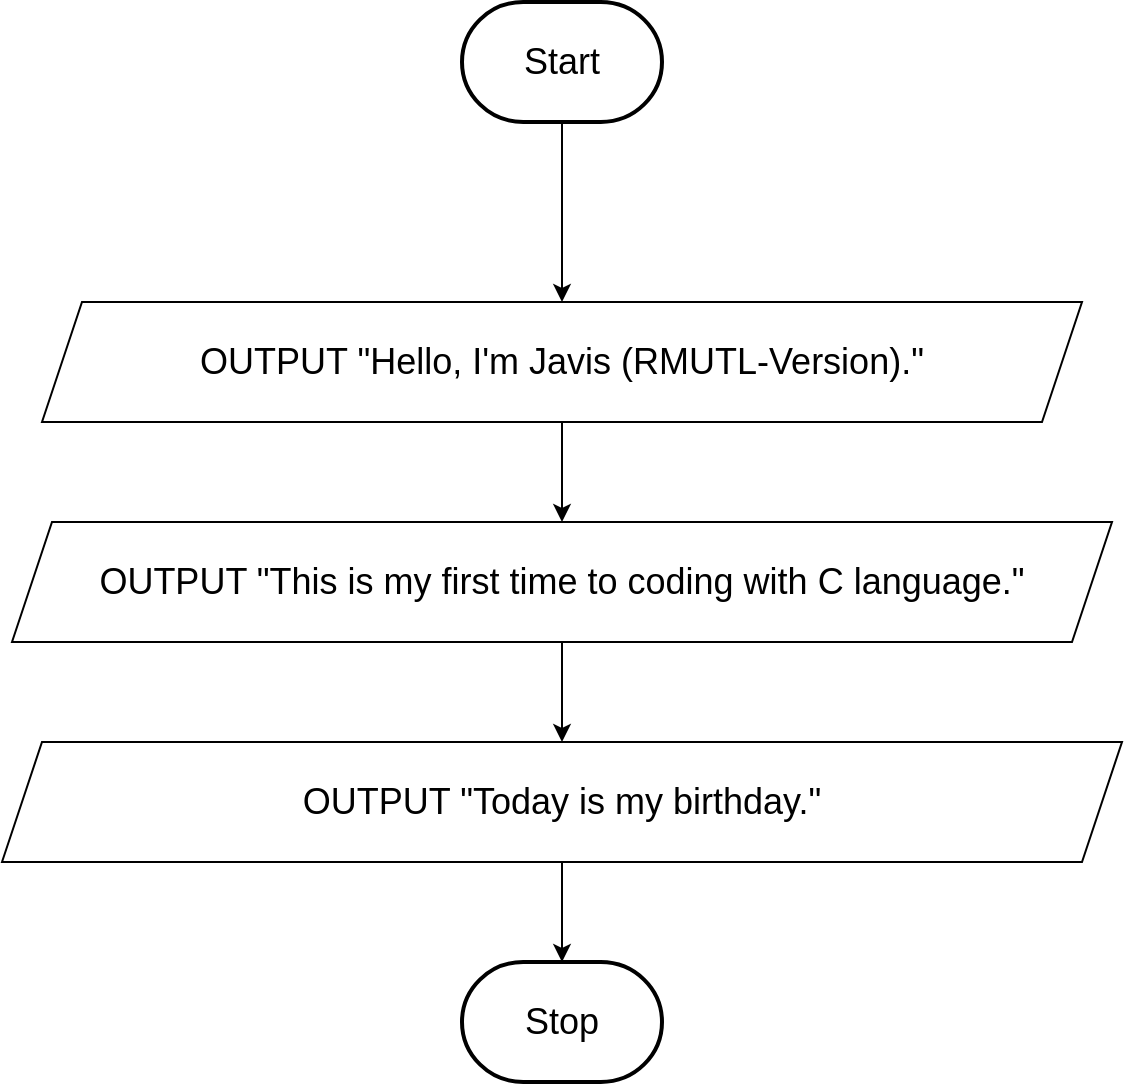 <mxfile version="21.1.2" type="device">
  <diagram name="Page-1" id="HeXPktgPaNIpCBKWctS1">
    <mxGraphModel dx="1460" dy="846" grid="1" gridSize="10" guides="1" tooltips="1" connect="1" arrows="1" fold="1" page="1" pageScale="1" pageWidth="1700" pageHeight="1100" math="0" shadow="0">
      <root>
        <mxCell id="0" />
        <mxCell id="1" parent="0" />
        <mxCell id="mVhpWavgywqiYwAb7ASk-4" value="&lt;font style=&quot;font-size: 18px;&quot;&gt;OUTPUT &quot;Hello, I&#39;m Javis (RMUTL-Version).&quot;&lt;/font&gt;" style="shape=parallelogram;perimeter=parallelogramPerimeter;whiteSpace=wrap;html=1;fixedSize=1;" vertex="1" parent="1">
          <mxGeometry x="470" y="220" width="520" height="60" as="geometry" />
        </mxCell>
        <mxCell id="mVhpWavgywqiYwAb7ASk-5" value="&lt;font style=&quot;font-size: 18px;&quot;&gt;OUTPUT &quot;This is my first time to coding with C language.&quot;&lt;/font&gt;" style="shape=parallelogram;perimeter=parallelogramPerimeter;whiteSpace=wrap;html=1;fixedSize=1;" vertex="1" parent="1">
          <mxGeometry x="455" y="330" width="550" height="60" as="geometry" />
        </mxCell>
        <mxCell id="mVhpWavgywqiYwAb7ASk-6" value="&lt;font style=&quot;font-size: 18px;&quot;&gt;OUTPUT &quot;Today is my birthday.&quot;&lt;/font&gt;" style="shape=parallelogram;perimeter=parallelogramPerimeter;whiteSpace=wrap;html=1;fixedSize=1;" vertex="1" parent="1">
          <mxGeometry x="450" y="440" width="560" height="60" as="geometry" />
        </mxCell>
        <mxCell id="mVhpWavgywqiYwAb7ASk-7" value="&lt;font style=&quot;font-size: 18px;&quot;&gt;Stop&lt;/font&gt;" style="strokeWidth=2;html=1;shape=mxgraph.flowchart.terminator;whiteSpace=wrap;" vertex="1" parent="1">
          <mxGeometry x="680" y="550" width="100" height="60" as="geometry" />
        </mxCell>
        <mxCell id="mVhpWavgywqiYwAb7ASk-8" value="&lt;font style=&quot;font-size: 18px;&quot;&gt;Start&lt;/font&gt;" style="strokeWidth=2;html=1;shape=mxgraph.flowchart.terminator;whiteSpace=wrap;" vertex="1" parent="1">
          <mxGeometry x="680" y="70" width="100" height="60" as="geometry" />
        </mxCell>
        <mxCell id="mVhpWavgywqiYwAb7ASk-9" value="" style="endArrow=classic;html=1;rounded=0;exitX=0.5;exitY=1;exitDx=0;exitDy=0;exitPerimeter=0;" edge="1" parent="1" source="mVhpWavgywqiYwAb7ASk-8" target="mVhpWavgywqiYwAb7ASk-4">
          <mxGeometry width="50" height="50" relative="1" as="geometry">
            <mxPoint x="830" y="210" as="sourcePoint" />
            <mxPoint x="880" y="160" as="targetPoint" />
          </mxGeometry>
        </mxCell>
        <mxCell id="mVhpWavgywqiYwAb7ASk-10" value="" style="endArrow=classic;html=1;rounded=0;exitX=0.5;exitY=1;exitDx=0;exitDy=0;" edge="1" parent="1" source="mVhpWavgywqiYwAb7ASk-4" target="mVhpWavgywqiYwAb7ASk-5">
          <mxGeometry width="50" height="50" relative="1" as="geometry">
            <mxPoint x="790" y="410" as="sourcePoint" />
            <mxPoint x="840" y="360" as="targetPoint" />
          </mxGeometry>
        </mxCell>
        <mxCell id="mVhpWavgywqiYwAb7ASk-11" value="" style="endArrow=classic;html=1;rounded=0;exitX=0.5;exitY=1;exitDx=0;exitDy=0;entryX=0.5;entryY=0;entryDx=0;entryDy=0;" edge="1" parent="1" source="mVhpWavgywqiYwAb7ASk-5" target="mVhpWavgywqiYwAb7ASk-6">
          <mxGeometry width="50" height="50" relative="1" as="geometry">
            <mxPoint x="710" y="460" as="sourcePoint" />
            <mxPoint x="760" y="410" as="targetPoint" />
          </mxGeometry>
        </mxCell>
        <mxCell id="mVhpWavgywqiYwAb7ASk-12" value="" style="endArrow=classic;html=1;rounded=0;entryX=0.5;entryY=0;entryDx=0;entryDy=0;entryPerimeter=0;exitX=0.5;exitY=1;exitDx=0;exitDy=0;" edge="1" parent="1" source="mVhpWavgywqiYwAb7ASk-6" target="mVhpWavgywqiYwAb7ASk-7">
          <mxGeometry width="50" height="50" relative="1" as="geometry">
            <mxPoint x="610" y="560" as="sourcePoint" />
            <mxPoint x="660" y="510" as="targetPoint" />
          </mxGeometry>
        </mxCell>
      </root>
    </mxGraphModel>
  </diagram>
</mxfile>
